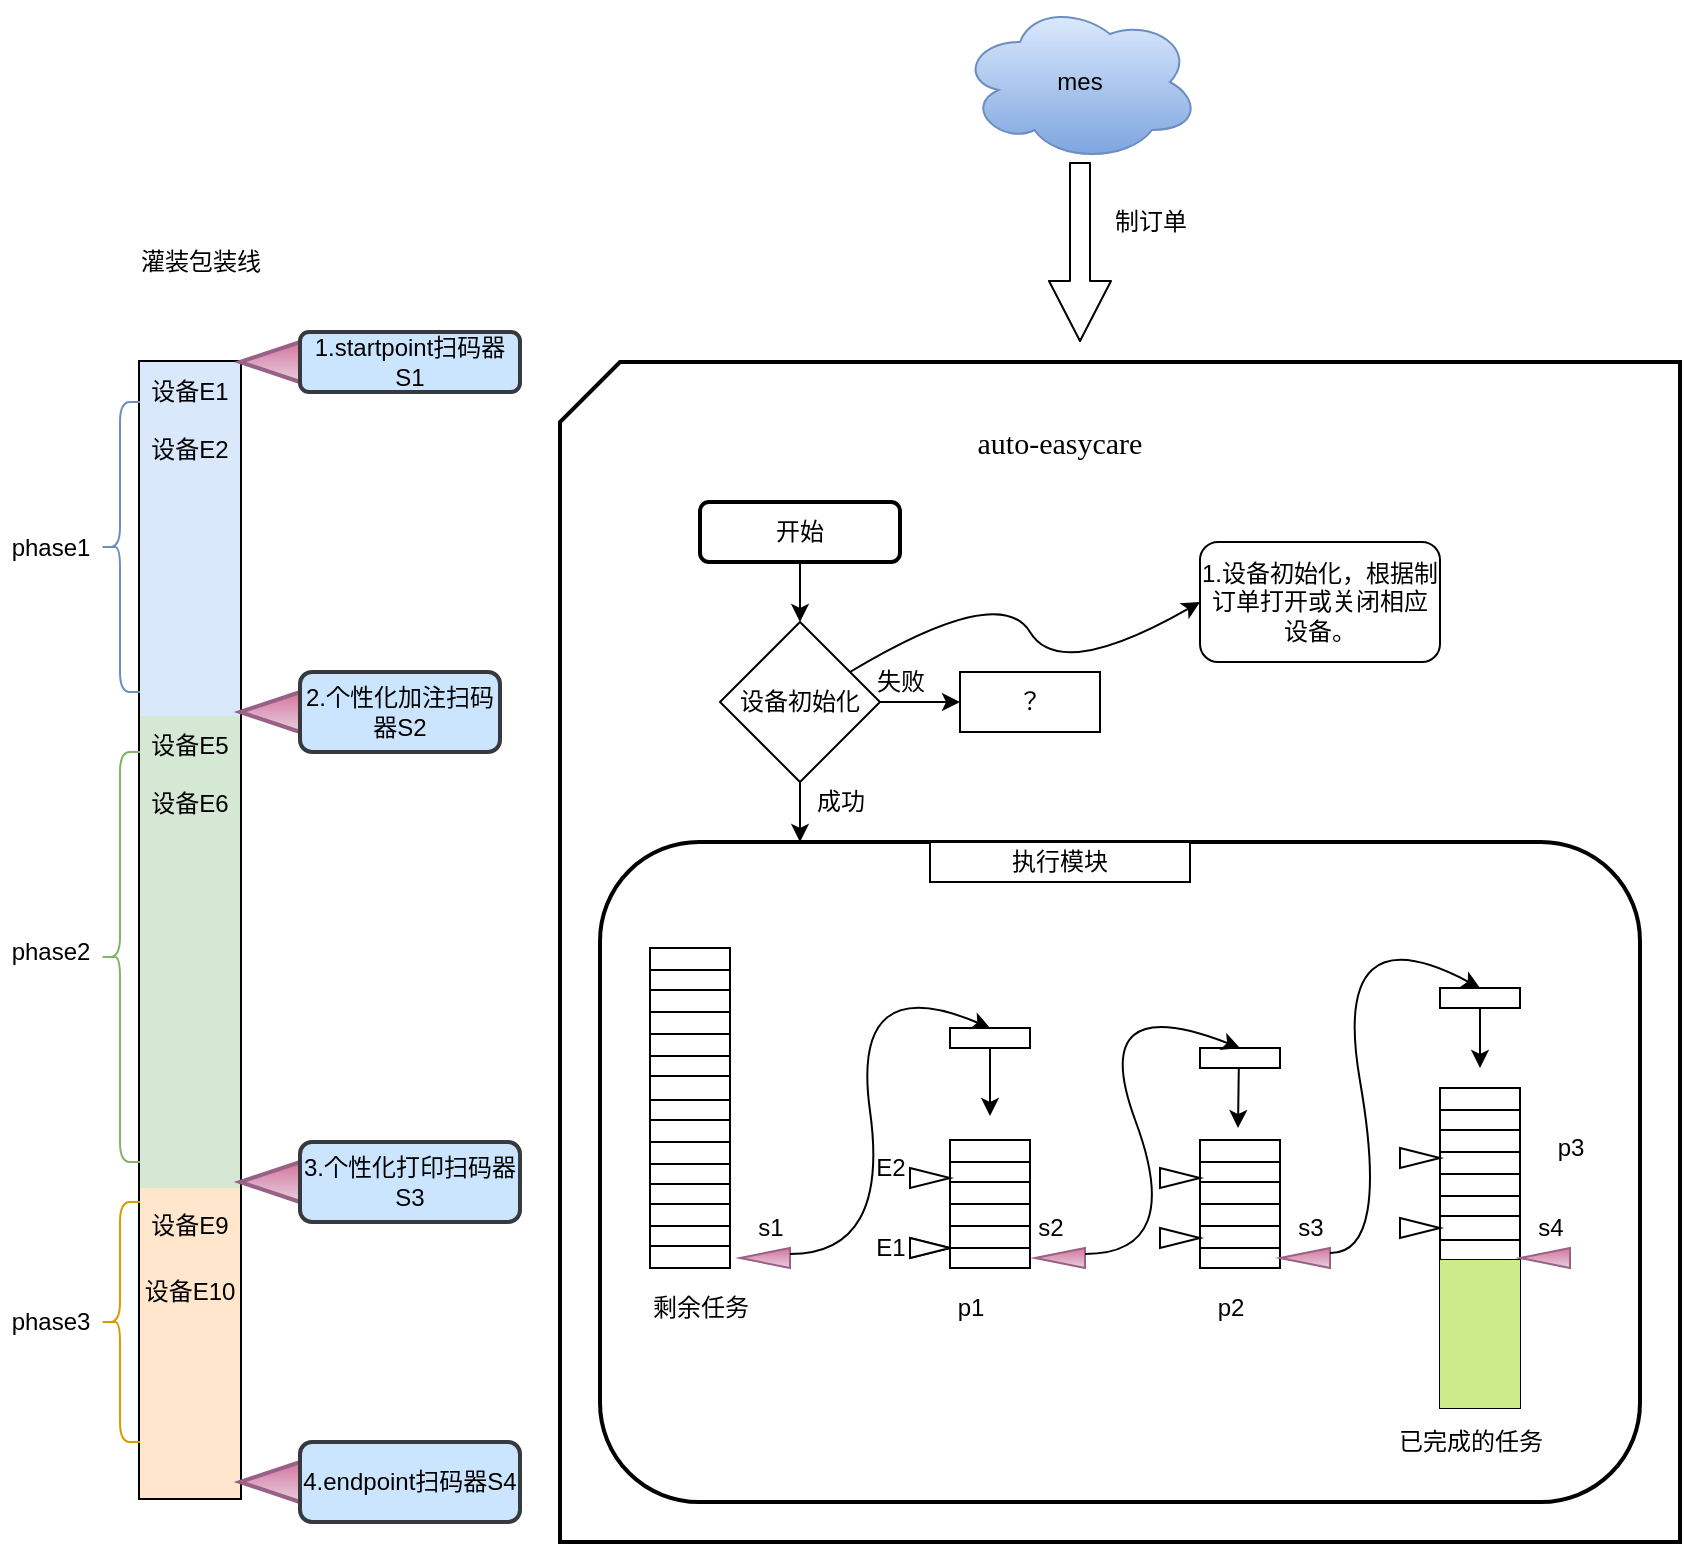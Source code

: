 <mxfile version="13.8.3" type="github">
  <diagram id="-HzxoXXX6ZfSWINrwd7V" name="Page-1">
    <mxGraphModel dx="1673" dy="896" grid="1" gridSize="10" guides="1" tooltips="1" connect="1" arrows="1" fold="1" page="1" pageScale="1" pageWidth="850" pageHeight="1100" math="0" shadow="0">
      <root>
        <mxCell id="0" />
        <mxCell id="1" parent="0" />
        <mxCell id="_l6eRDVre9Wd-PLUxZ_N-18" value="" style="shape=card;whiteSpace=wrap;html=1;strokeWidth=2;" vertex="1" parent="1">
          <mxGeometry x="280" y="210" width="560" height="590" as="geometry" />
        </mxCell>
        <mxCell id="_l6eRDVre9Wd-PLUxZ_N-1" value="mes" style="ellipse;shape=cloud;whiteSpace=wrap;html=1;gradientColor=#7ea6e0;fillColor=#dae8fc;strokeColor=#6c8ebf;" vertex="1" parent="1">
          <mxGeometry x="480" y="30" width="120" height="80" as="geometry" />
        </mxCell>
        <mxCell id="_l6eRDVre9Wd-PLUxZ_N-2" value="" style="shape=flexArrow;endArrow=classic;html=1;width=10;endSize=9.67;exitX=0.5;exitY=1;exitDx=0;exitDy=0;exitPerimeter=0;" edge="1" parent="1" source="_l6eRDVre9Wd-PLUxZ_N-1">
          <mxGeometry width="50" height="50" relative="1" as="geometry">
            <mxPoint x="490" y="150" as="sourcePoint" />
            <mxPoint x="540" y="200" as="targetPoint" />
          </mxGeometry>
        </mxCell>
        <mxCell id="_l6eRDVre9Wd-PLUxZ_N-3" value="制订单" style="text;html=1;align=center;verticalAlign=middle;resizable=0;points=[];autosize=1;" vertex="1" parent="1">
          <mxGeometry x="550" y="130" width="50" height="20" as="geometry" />
        </mxCell>
        <mxCell id="_l6eRDVre9Wd-PLUxZ_N-6" value="设备初始化" style="rhombus;whiteSpace=wrap;html=1;" vertex="1" parent="1">
          <mxGeometry x="360" y="340" width="80" height="80" as="geometry" />
        </mxCell>
        <mxCell id="_l6eRDVre9Wd-PLUxZ_N-9" value="1.设备初始化，根据制订单打开或关闭相应设备。" style="rounded=1;whiteSpace=wrap;html=1;" vertex="1" parent="1">
          <mxGeometry x="600" y="300" width="120" height="60" as="geometry" />
        </mxCell>
        <mxCell id="_l6eRDVre9Wd-PLUxZ_N-11" value="" style="endArrow=classic;html=1;exitX=0.5;exitY=1;exitDx=0;exitDy=0;" edge="1" parent="1" source="_l6eRDVre9Wd-PLUxZ_N-6">
          <mxGeometry width="50" height="50" relative="1" as="geometry">
            <mxPoint x="400" y="570" as="sourcePoint" />
            <mxPoint x="400" y="450" as="targetPoint" />
          </mxGeometry>
        </mxCell>
        <mxCell id="_l6eRDVre9Wd-PLUxZ_N-12" value="" style="endArrow=classic;html=1;exitX=1;exitY=0.5;exitDx=0;exitDy=0;" edge="1" parent="1" source="_l6eRDVre9Wd-PLUxZ_N-6">
          <mxGeometry width="50" height="50" relative="1" as="geometry">
            <mxPoint x="400" y="570" as="sourcePoint" />
            <mxPoint x="480" y="380" as="targetPoint" />
          </mxGeometry>
        </mxCell>
        <mxCell id="_l6eRDVre9Wd-PLUxZ_N-13" value="成功" style="text;html=1;align=center;verticalAlign=middle;resizable=0;points=[];autosize=1;" vertex="1" parent="1">
          <mxGeometry x="400" y="420" width="40" height="20" as="geometry" />
        </mxCell>
        <mxCell id="_l6eRDVre9Wd-PLUxZ_N-14" value="失败" style="text;html=1;align=center;verticalAlign=middle;resizable=0;points=[];autosize=1;" vertex="1" parent="1">
          <mxGeometry x="430" y="360" width="40" height="20" as="geometry" />
        </mxCell>
        <mxCell id="_l6eRDVre9Wd-PLUxZ_N-15" value="" style="curved=1;endArrow=classic;html=1;entryX=0;entryY=0.5;entryDx=0;entryDy=0;" edge="1" parent="1" source="_l6eRDVre9Wd-PLUxZ_N-6" target="_l6eRDVre9Wd-PLUxZ_N-9">
          <mxGeometry width="50" height="50" relative="1" as="geometry">
            <mxPoint x="470" y="330" as="sourcePoint" />
            <mxPoint x="520" y="280" as="targetPoint" />
            <Array as="points">
              <mxPoint x="500" y="320" />
              <mxPoint x="530" y="370" />
            </Array>
          </mxGeometry>
        </mxCell>
        <mxCell id="_l6eRDVre9Wd-PLUxZ_N-17" value="？" style="rounded=0;whiteSpace=wrap;html=1;" vertex="1" parent="1">
          <mxGeometry x="480" y="365" width="70" height="30" as="geometry" />
        </mxCell>
        <mxCell id="_l6eRDVre9Wd-PLUxZ_N-19" value="&lt;font style=&quot;font-size: 15px&quot; face=&quot;Lucida Console&quot;&gt;auto-easycare&lt;/font&gt;" style="rounded=0;whiteSpace=wrap;html=1;strokeColor=none;" vertex="1" parent="1">
          <mxGeometry x="440" y="220" width="180" height="60" as="geometry" />
        </mxCell>
        <mxCell id="_l6eRDVre9Wd-PLUxZ_N-20" value="开始" style="rounded=1;whiteSpace=wrap;html=1;strokeColor=#000000;strokeWidth=2;" vertex="1" parent="1">
          <mxGeometry x="350" y="280" width="100" height="30" as="geometry" />
        </mxCell>
        <mxCell id="_l6eRDVre9Wd-PLUxZ_N-21" value="" style="endArrow=classic;html=1;exitX=0.5;exitY=1;exitDx=0;exitDy=0;entryX=0.5;entryY=0;entryDx=0;entryDy=0;" edge="1" parent="1" source="_l6eRDVre9Wd-PLUxZ_N-20" target="_l6eRDVre9Wd-PLUxZ_N-6">
          <mxGeometry width="50" height="50" relative="1" as="geometry">
            <mxPoint x="400" y="570" as="sourcePoint" />
            <mxPoint x="450" y="520" as="targetPoint" />
          </mxGeometry>
        </mxCell>
        <mxCell id="_l6eRDVre9Wd-PLUxZ_N-23" value="" style="shape=table;html=1;whiteSpace=wrap;startSize=0;container=1;collapsible=0;childLayout=tableLayout;strokeColor=#000000;strokeWidth=2;" vertex="1" parent="1">
          <mxGeometry x="70" y="210" width="50" height="568.0" as="geometry" />
        </mxCell>
        <mxCell id="_l6eRDVre9Wd-PLUxZ_N-79" style="shape=partialRectangle;html=1;whiteSpace=wrap;collapsible=0;dropTarget=0;pointerEvents=0;fillColor=#dae8fc;top=0;left=0;bottom=0;right=0;points=[[0,0.5],[1,0.5]];portConstraint=eastwest;strokeColor=#6c8ebf;" vertex="1" parent="_l6eRDVre9Wd-PLUxZ_N-23">
          <mxGeometry width="50" height="29" as="geometry" />
        </mxCell>
        <mxCell id="_l6eRDVre9Wd-PLUxZ_N-80" value="设备E1" style="shape=partialRectangle;html=1;whiteSpace=wrap;connectable=0;fillColor=#dae8fc;top=0;left=0;bottom=0;right=0;overflow=hidden;strokeColor=#6c8ebf;" vertex="1" parent="_l6eRDVre9Wd-PLUxZ_N-79">
          <mxGeometry width="50" height="29" as="geometry" />
        </mxCell>
        <mxCell id="_l6eRDVre9Wd-PLUxZ_N-77" style="shape=partialRectangle;html=1;whiteSpace=wrap;collapsible=0;dropTarget=0;pointerEvents=0;fillColor=#dae8fc;top=0;left=0;bottom=0;right=0;points=[[0,0.5],[1,0.5]];portConstraint=eastwest;strokeColor=#6c8ebf;" vertex="1" parent="_l6eRDVre9Wd-PLUxZ_N-23">
          <mxGeometry y="29" width="50" height="30" as="geometry" />
        </mxCell>
        <mxCell id="_l6eRDVre9Wd-PLUxZ_N-78" value="设备E2" style="shape=partialRectangle;html=1;whiteSpace=wrap;connectable=0;fillColor=#dae8fc;top=0;left=0;bottom=0;right=0;overflow=hidden;strokeColor=#6c8ebf;" vertex="1" parent="_l6eRDVre9Wd-PLUxZ_N-77">
          <mxGeometry width="50" height="30" as="geometry" />
        </mxCell>
        <mxCell id="_l6eRDVre9Wd-PLUxZ_N-63" style="shape=partialRectangle;html=1;whiteSpace=wrap;collapsible=0;dropTarget=0;pointerEvents=0;fillColor=#dae8fc;top=0;left=0;bottom=0;right=0;points=[[0,0.5],[1,0.5]];portConstraint=eastwest;strokeColor=#6c8ebf;" vertex="1" parent="_l6eRDVre9Wd-PLUxZ_N-23">
          <mxGeometry y="59" width="50" height="29" as="geometry" />
        </mxCell>
        <mxCell id="_l6eRDVre9Wd-PLUxZ_N-64" style="shape=partialRectangle;html=1;whiteSpace=wrap;connectable=0;fillColor=#dae8fc;top=0;left=0;bottom=0;right=0;overflow=hidden;strokeColor=#6c8ebf;" vertex="1" parent="_l6eRDVre9Wd-PLUxZ_N-63">
          <mxGeometry width="50" height="29" as="geometry" />
        </mxCell>
        <mxCell id="_l6eRDVre9Wd-PLUxZ_N-61" style="shape=partialRectangle;html=1;whiteSpace=wrap;collapsible=0;dropTarget=0;pointerEvents=0;fillColor=#dae8fc;top=0;left=0;bottom=0;right=0;points=[[0,0.5],[1,0.5]];portConstraint=eastwest;strokeColor=#6c8ebf;" vertex="1" parent="_l6eRDVre9Wd-PLUxZ_N-23">
          <mxGeometry y="88" width="50" height="30" as="geometry" />
        </mxCell>
        <mxCell id="_l6eRDVre9Wd-PLUxZ_N-62" style="shape=partialRectangle;html=1;whiteSpace=wrap;connectable=0;fillColor=#dae8fc;top=0;left=0;bottom=0;right=0;overflow=hidden;strokeColor=#6c8ebf;" vertex="1" parent="_l6eRDVre9Wd-PLUxZ_N-61">
          <mxGeometry width="50" height="30" as="geometry" />
        </mxCell>
        <mxCell id="_l6eRDVre9Wd-PLUxZ_N-59" style="shape=partialRectangle;html=1;whiteSpace=wrap;collapsible=0;dropTarget=0;pointerEvents=0;fillColor=#dae8fc;top=0;left=0;bottom=0;right=0;points=[[0,0.5],[1,0.5]];portConstraint=eastwest;strokeColor=#6c8ebf;" vertex="1" parent="_l6eRDVre9Wd-PLUxZ_N-23">
          <mxGeometry y="118" width="50" height="29" as="geometry" />
        </mxCell>
        <mxCell id="_l6eRDVre9Wd-PLUxZ_N-60" style="shape=partialRectangle;html=1;whiteSpace=wrap;connectable=0;fillColor=#dae8fc;top=0;left=0;bottom=0;right=0;overflow=hidden;strokeColor=#6c8ebf;" vertex="1" parent="_l6eRDVre9Wd-PLUxZ_N-59">
          <mxGeometry width="50" height="29" as="geometry" />
        </mxCell>
        <mxCell id="_l6eRDVre9Wd-PLUxZ_N-57" style="shape=partialRectangle;html=1;whiteSpace=wrap;collapsible=0;dropTarget=0;pointerEvents=0;fillColor=#dae8fc;top=0;left=0;bottom=0;right=0;points=[[0,0.5],[1,0.5]];portConstraint=eastwest;strokeColor=#6c8ebf;" vertex="1" parent="_l6eRDVre9Wd-PLUxZ_N-23">
          <mxGeometry y="147" width="50" height="30" as="geometry" />
        </mxCell>
        <mxCell id="_l6eRDVre9Wd-PLUxZ_N-58" style="shape=partialRectangle;html=1;whiteSpace=wrap;connectable=0;fillColor=#dae8fc;top=0;left=0;bottom=0;right=0;overflow=hidden;strokeColor=#6c8ebf;" vertex="1" parent="_l6eRDVre9Wd-PLUxZ_N-57">
          <mxGeometry width="50" height="30" as="geometry" />
        </mxCell>
        <mxCell id="_l6eRDVre9Wd-PLUxZ_N-55" style="shape=partialRectangle;html=1;whiteSpace=wrap;collapsible=0;dropTarget=0;pointerEvents=0;fillColor=#d5e8d4;top=0;left=0;bottom=0;right=0;points=[[0,0.5],[1,0.5]];portConstraint=eastwest;strokeColor=#82b366;" vertex="1" parent="_l6eRDVre9Wd-PLUxZ_N-23">
          <mxGeometry y="177" width="50" height="29" as="geometry" />
        </mxCell>
        <mxCell id="_l6eRDVre9Wd-PLUxZ_N-56" value="设备E5" style="shape=partialRectangle;html=1;whiteSpace=wrap;connectable=0;fillColor=#d5e8d4;top=0;left=0;bottom=0;right=0;overflow=hidden;strokeColor=#82b366;" vertex="1" parent="_l6eRDVre9Wd-PLUxZ_N-55">
          <mxGeometry width="50" height="29" as="geometry" />
        </mxCell>
        <mxCell id="_l6eRDVre9Wd-PLUxZ_N-53" style="shape=partialRectangle;html=1;whiteSpace=wrap;collapsible=0;dropTarget=0;pointerEvents=0;fillColor=#d5e8d4;top=0;left=0;bottom=0;right=0;points=[[0,0.5],[1,0.5]];portConstraint=eastwest;strokeColor=#82b366;" vertex="1" parent="_l6eRDVre9Wd-PLUxZ_N-23">
          <mxGeometry y="206" width="50" height="30" as="geometry" />
        </mxCell>
        <mxCell id="_l6eRDVre9Wd-PLUxZ_N-54" value="设备E6" style="shape=partialRectangle;html=1;whiteSpace=wrap;connectable=0;fillColor=#d5e8d4;top=0;left=0;bottom=0;right=0;overflow=hidden;strokeColor=#82b366;" vertex="1" parent="_l6eRDVre9Wd-PLUxZ_N-53">
          <mxGeometry width="50" height="30" as="geometry" />
        </mxCell>
        <mxCell id="_l6eRDVre9Wd-PLUxZ_N-51" style="shape=partialRectangle;html=1;whiteSpace=wrap;collapsible=0;dropTarget=0;pointerEvents=0;fillColor=#d5e8d4;top=0;left=0;bottom=0;right=0;points=[[0,0.5],[1,0.5]];portConstraint=eastwest;strokeColor=#82b366;" vertex="1" parent="_l6eRDVre9Wd-PLUxZ_N-23">
          <mxGeometry y="236" width="50" height="29" as="geometry" />
        </mxCell>
        <mxCell id="_l6eRDVre9Wd-PLUxZ_N-52" style="shape=partialRectangle;html=1;whiteSpace=wrap;connectable=0;fillColor=#d5e8d4;top=0;left=0;bottom=0;right=0;overflow=hidden;strokeColor=#82b366;" vertex="1" parent="_l6eRDVre9Wd-PLUxZ_N-51">
          <mxGeometry width="50" height="29" as="geometry" />
        </mxCell>
        <mxCell id="_l6eRDVre9Wd-PLUxZ_N-65" style="shape=partialRectangle;html=1;whiteSpace=wrap;collapsible=0;dropTarget=0;pointerEvents=0;fillColor=#d5e8d4;top=0;left=0;bottom=0;right=0;points=[[0,0.5],[1,0.5]];portConstraint=eastwest;strokeColor=#82b366;" vertex="1" parent="_l6eRDVre9Wd-PLUxZ_N-23">
          <mxGeometry y="265" width="50" height="30" as="geometry" />
        </mxCell>
        <mxCell id="_l6eRDVre9Wd-PLUxZ_N-66" style="shape=partialRectangle;html=1;whiteSpace=wrap;connectable=0;fillColor=#d5e8d4;top=0;left=0;bottom=0;right=0;overflow=hidden;strokeColor=#82b366;" vertex="1" parent="_l6eRDVre9Wd-PLUxZ_N-65">
          <mxGeometry width="50" height="30" as="geometry" />
        </mxCell>
        <mxCell id="_l6eRDVre9Wd-PLUxZ_N-67" style="shape=partialRectangle;html=1;whiteSpace=wrap;collapsible=0;dropTarget=0;pointerEvents=0;fillColor=#d5e8d4;top=0;left=0;bottom=0;right=0;points=[[0,0.5],[1,0.5]];portConstraint=eastwest;strokeColor=#82b366;" vertex="1" parent="_l6eRDVre9Wd-PLUxZ_N-23">
          <mxGeometry y="295" width="50" height="29" as="geometry" />
        </mxCell>
        <mxCell id="_l6eRDVre9Wd-PLUxZ_N-68" style="shape=partialRectangle;html=1;whiteSpace=wrap;connectable=0;fillColor=#d5e8d4;top=0;left=0;bottom=0;right=0;overflow=hidden;strokeColor=#82b366;" vertex="1" parent="_l6eRDVre9Wd-PLUxZ_N-67">
          <mxGeometry width="50" height="29" as="geometry" />
        </mxCell>
        <mxCell id="_l6eRDVre9Wd-PLUxZ_N-69" style="shape=partialRectangle;html=1;whiteSpace=wrap;collapsible=0;dropTarget=0;pointerEvents=0;fillColor=#d5e8d4;top=0;left=0;bottom=0;right=0;points=[[0,0.5],[1,0.5]];portConstraint=eastwest;strokeColor=#82b366;" vertex="1" parent="_l6eRDVre9Wd-PLUxZ_N-23">
          <mxGeometry y="324" width="50" height="30" as="geometry" />
        </mxCell>
        <mxCell id="_l6eRDVre9Wd-PLUxZ_N-70" style="shape=partialRectangle;html=1;whiteSpace=wrap;connectable=0;fillColor=#d5e8d4;top=0;left=0;bottom=0;right=0;overflow=hidden;strokeColor=#82b366;" vertex="1" parent="_l6eRDVre9Wd-PLUxZ_N-69">
          <mxGeometry width="50" height="30" as="geometry" />
        </mxCell>
        <mxCell id="_l6eRDVre9Wd-PLUxZ_N-71" style="shape=partialRectangle;html=1;whiteSpace=wrap;collapsible=0;dropTarget=0;pointerEvents=0;fillColor=#d5e8d4;top=0;left=0;bottom=0;right=0;points=[[0,0.5],[1,0.5]];portConstraint=eastwest;strokeColor=#82b366;" vertex="1" parent="_l6eRDVre9Wd-PLUxZ_N-23">
          <mxGeometry y="354" width="50" height="29" as="geometry" />
        </mxCell>
        <mxCell id="_l6eRDVre9Wd-PLUxZ_N-72" style="shape=partialRectangle;html=1;whiteSpace=wrap;connectable=0;fillColor=#d5e8d4;top=0;left=0;bottom=0;right=0;overflow=hidden;strokeColor=#82b366;" vertex="1" parent="_l6eRDVre9Wd-PLUxZ_N-71">
          <mxGeometry width="50" height="29" as="geometry" />
        </mxCell>
        <mxCell id="_l6eRDVre9Wd-PLUxZ_N-73" style="shape=partialRectangle;html=1;whiteSpace=wrap;collapsible=0;dropTarget=0;pointerEvents=0;fillColor=#d5e8d4;top=0;left=0;bottom=0;right=0;points=[[0,0.5],[1,0.5]];portConstraint=eastwest;strokeColor=#82b366;" vertex="1" parent="_l6eRDVre9Wd-PLUxZ_N-23">
          <mxGeometry y="383" width="50" height="30" as="geometry" />
        </mxCell>
        <mxCell id="_l6eRDVre9Wd-PLUxZ_N-74" style="shape=partialRectangle;html=1;whiteSpace=wrap;connectable=0;fillColor=#d5e8d4;top=0;left=0;bottom=0;right=0;overflow=hidden;strokeColor=#82b366;" vertex="1" parent="_l6eRDVre9Wd-PLUxZ_N-73">
          <mxGeometry width="50" height="30" as="geometry" />
        </mxCell>
        <mxCell id="_l6eRDVre9Wd-PLUxZ_N-75" style="shape=partialRectangle;html=1;whiteSpace=wrap;collapsible=0;dropTarget=0;pointerEvents=0;fillColor=#ffe6cc;top=0;left=0;bottom=0;right=0;points=[[0,0.5],[1,0.5]];portConstraint=eastwest;strokeColor=#d79b00;" vertex="1" parent="_l6eRDVre9Wd-PLUxZ_N-23">
          <mxGeometry y="413" width="50" height="37" as="geometry" />
        </mxCell>
        <mxCell id="_l6eRDVre9Wd-PLUxZ_N-76" value="设备E9" style="shape=partialRectangle;html=1;whiteSpace=wrap;connectable=0;fillColor=#ffe6cc;top=0;left=0;bottom=0;right=0;overflow=hidden;strokeColor=#d79b00;" vertex="1" parent="_l6eRDVre9Wd-PLUxZ_N-75">
          <mxGeometry width="50" height="37" as="geometry" />
        </mxCell>
        <mxCell id="_l6eRDVre9Wd-PLUxZ_N-49" style="shape=partialRectangle;html=1;whiteSpace=wrap;collapsible=0;dropTarget=0;pointerEvents=0;fillColor=#ffe6cc;top=0;left=0;bottom=0;right=0;points=[[0,0.5],[1,0.5]];portConstraint=eastwest;strokeColor=#d79b00;" vertex="1" parent="_l6eRDVre9Wd-PLUxZ_N-23">
          <mxGeometry y="450" width="50" height="30" as="geometry" />
        </mxCell>
        <mxCell id="_l6eRDVre9Wd-PLUxZ_N-50" value="设备E10" style="shape=partialRectangle;html=1;whiteSpace=wrap;connectable=0;fillColor=#ffe6cc;top=0;left=0;bottom=0;right=0;overflow=hidden;strokeColor=#d79b00;" vertex="1" parent="_l6eRDVre9Wd-PLUxZ_N-49">
          <mxGeometry width="50" height="30" as="geometry" />
        </mxCell>
        <mxCell id="_l6eRDVre9Wd-PLUxZ_N-24" value="" style="shape=partialRectangle;html=1;whiteSpace=wrap;collapsible=0;dropTarget=0;pointerEvents=0;fillColor=#ffe6cc;top=0;left=0;bottom=0;right=0;points=[[0,0.5],[1,0.5]];portConstraint=eastwest;strokeColor=#d79b00;" vertex="1" parent="_l6eRDVre9Wd-PLUxZ_N-23">
          <mxGeometry y="480" width="50" height="29" as="geometry" />
        </mxCell>
        <mxCell id="_l6eRDVre9Wd-PLUxZ_N-25" value="" style="shape=partialRectangle;html=1;whiteSpace=wrap;connectable=0;fillColor=#ffe6cc;top=0;left=0;bottom=0;right=0;overflow=hidden;strokeColor=#d79b00;" vertex="1" parent="_l6eRDVre9Wd-PLUxZ_N-24">
          <mxGeometry width="50" height="29" as="geometry" />
        </mxCell>
        <mxCell id="_l6eRDVre9Wd-PLUxZ_N-28" value="" style="shape=partialRectangle;html=1;whiteSpace=wrap;collapsible=0;dropTarget=0;pointerEvents=0;fillColor=#ffe6cc;top=0;left=0;bottom=0;right=0;points=[[0,0.5],[1,0.5]];portConstraint=eastwest;strokeColor=#d79b00;" vertex="1" parent="_l6eRDVre9Wd-PLUxZ_N-23">
          <mxGeometry y="509" width="50" height="30" as="geometry" />
        </mxCell>
        <mxCell id="_l6eRDVre9Wd-PLUxZ_N-29" value="" style="shape=partialRectangle;html=1;whiteSpace=wrap;connectable=0;fillColor=#ffe6cc;top=0;left=0;bottom=0;right=0;overflow=hidden;strokeColor=#d79b00;" vertex="1" parent="_l6eRDVre9Wd-PLUxZ_N-28">
          <mxGeometry width="50" height="30" as="geometry" />
        </mxCell>
        <mxCell id="_l6eRDVre9Wd-PLUxZ_N-32" value="" style="shape=partialRectangle;html=1;whiteSpace=wrap;collapsible=0;dropTarget=0;pointerEvents=0;fillColor=#ffe6cc;top=0;left=0;bottom=0;right=0;points=[[0,0.5],[1,0.5]];portConstraint=eastwest;strokeColor=#d79b00;" vertex="1" parent="_l6eRDVre9Wd-PLUxZ_N-23">
          <mxGeometry y="539" width="50" height="29" as="geometry" />
        </mxCell>
        <mxCell id="_l6eRDVre9Wd-PLUxZ_N-33" value="" style="shape=partialRectangle;html=1;whiteSpace=wrap;connectable=0;fillColor=#ffe6cc;top=0;left=0;bottom=0;right=0;overflow=hidden;strokeColor=#d79b00;" vertex="1" parent="_l6eRDVre9Wd-PLUxZ_N-32">
          <mxGeometry width="50" height="29" as="geometry" />
        </mxCell>
        <mxCell id="_l6eRDVre9Wd-PLUxZ_N-81" value="灌装包装线" style="text;html=1;align=center;verticalAlign=middle;resizable=0;points=[];autosize=1;" vertex="1" parent="1">
          <mxGeometry x="60" y="150" width="80" height="20" as="geometry" />
        </mxCell>
        <mxCell id="_l6eRDVre9Wd-PLUxZ_N-82" value="" style="triangle;whiteSpace=wrap;html=1;strokeColor=#996185;strokeWidth=2;direction=west;gradientColor=#d5739d;fillColor=#e6d0de;" vertex="1" parent="1">
          <mxGeometry x="120" y="200" width="30" height="20" as="geometry" />
        </mxCell>
        <mxCell id="_l6eRDVre9Wd-PLUxZ_N-84" value="" style="triangle;whiteSpace=wrap;html=1;strokeColor=#996185;strokeWidth=2;direction=west;gradientColor=#d5739d;fillColor=#e6d0de;" vertex="1" parent="1">
          <mxGeometry x="120" y="375" width="30" height="20" as="geometry" />
        </mxCell>
        <mxCell id="_l6eRDVre9Wd-PLUxZ_N-92" value="" style="triangle;whiteSpace=wrap;html=1;strokeColor=#996185;strokeWidth=2;direction=west;gradientColor=#d5739d;fillColor=#e6d0de;" vertex="1" parent="1">
          <mxGeometry x="120" y="610" width="30" height="20" as="geometry" />
        </mxCell>
        <mxCell id="_l6eRDVre9Wd-PLUxZ_N-94" value="1.startpoint扫码器S1" style="rounded=1;whiteSpace=wrap;html=1;strokeColor=#36393d;strokeWidth=2;fillColor=#cce5ff;" vertex="1" parent="1">
          <mxGeometry x="150" y="195" width="110" height="30" as="geometry" />
        </mxCell>
        <mxCell id="_l6eRDVre9Wd-PLUxZ_N-95" value="2.个性化加注扫码器S2" style="rounded=1;whiteSpace=wrap;html=1;strokeColor=#36393d;strokeWidth=2;fillColor=#cce5ff;" vertex="1" parent="1">
          <mxGeometry x="150" y="365" width="100" height="40" as="geometry" />
        </mxCell>
        <mxCell id="_l6eRDVre9Wd-PLUxZ_N-96" value="3.个性化打印扫码器S3" style="rounded=1;whiteSpace=wrap;html=1;strokeColor=#36393d;strokeWidth=2;fillColor=#cce5ff;" vertex="1" parent="1">
          <mxGeometry x="150" y="600" width="110" height="40" as="geometry" />
        </mxCell>
        <mxCell id="_l6eRDVre9Wd-PLUxZ_N-100" value="" style="rounded=1;whiteSpace=wrap;html=1;strokeColor=#000000;strokeWidth=2;" vertex="1" parent="1">
          <mxGeometry x="300" y="450" width="520" height="330" as="geometry" />
        </mxCell>
        <mxCell id="_l6eRDVre9Wd-PLUxZ_N-101" value="执行模块" style="rounded=0;whiteSpace=wrap;html=1;strokeColor=#000000;strokeWidth=1;" vertex="1" parent="1">
          <mxGeometry x="465" y="450" width="130" height="20" as="geometry" />
        </mxCell>
        <mxCell id="_l6eRDVre9Wd-PLUxZ_N-170" value="" style="shape=table;html=1;whiteSpace=wrap;startSize=0;container=1;collapsible=0;childLayout=tableLayout;strokeColor=#000000;strokeWidth=1;" vertex="1" parent="1">
          <mxGeometry x="600" y="599" width="40" height="64" as="geometry" />
        </mxCell>
        <mxCell id="_l6eRDVre9Wd-PLUxZ_N-171" style="shape=partialRectangle;html=1;whiteSpace=wrap;collapsible=0;dropTarget=0;pointerEvents=0;fillColor=none;top=0;left=0;bottom=0;right=0;points=[[0,0.5],[1,0.5]];portConstraint=eastwest;" vertex="1" parent="_l6eRDVre9Wd-PLUxZ_N-170">
          <mxGeometry width="40" height="11" as="geometry" />
        </mxCell>
        <mxCell id="_l6eRDVre9Wd-PLUxZ_N-172" style="shape=partialRectangle;html=1;whiteSpace=wrap;connectable=0;fillColor=none;top=0;left=0;bottom=0;right=0;overflow=hidden;" vertex="1" parent="_l6eRDVre9Wd-PLUxZ_N-171">
          <mxGeometry width="40" height="11" as="geometry" />
        </mxCell>
        <mxCell id="_l6eRDVre9Wd-PLUxZ_N-173" style="shape=partialRectangle;html=1;whiteSpace=wrap;collapsible=0;dropTarget=0;pointerEvents=0;fillColor=none;top=0;left=0;bottom=0;right=0;points=[[0,0.5],[1,0.5]];portConstraint=eastwest;" vertex="1" parent="_l6eRDVre9Wd-PLUxZ_N-170">
          <mxGeometry y="11" width="40" height="10" as="geometry" />
        </mxCell>
        <mxCell id="_l6eRDVre9Wd-PLUxZ_N-174" style="shape=partialRectangle;html=1;whiteSpace=wrap;connectable=0;fillColor=none;top=0;left=0;bottom=0;right=0;overflow=hidden;" vertex="1" parent="_l6eRDVre9Wd-PLUxZ_N-173">
          <mxGeometry width="40" height="10" as="geometry" />
        </mxCell>
        <mxCell id="_l6eRDVre9Wd-PLUxZ_N-175" style="shape=partialRectangle;html=1;whiteSpace=wrap;collapsible=0;dropTarget=0;pointerEvents=0;fillColor=none;top=0;left=0;bottom=0;right=0;points=[[0,0.5],[1,0.5]];portConstraint=eastwest;" vertex="1" parent="_l6eRDVre9Wd-PLUxZ_N-170">
          <mxGeometry y="21" width="40" height="11" as="geometry" />
        </mxCell>
        <mxCell id="_l6eRDVre9Wd-PLUxZ_N-176" style="shape=partialRectangle;html=1;whiteSpace=wrap;connectable=0;fillColor=none;top=0;left=0;bottom=0;right=0;overflow=hidden;" vertex="1" parent="_l6eRDVre9Wd-PLUxZ_N-175">
          <mxGeometry width="40" height="11" as="geometry" />
        </mxCell>
        <mxCell id="_l6eRDVre9Wd-PLUxZ_N-177" style="shape=partialRectangle;html=1;whiteSpace=wrap;collapsible=0;dropTarget=0;pointerEvents=0;fillColor=none;top=0;left=0;bottom=0;right=0;points=[[0,0.5],[1,0.5]];portConstraint=eastwest;" vertex="1" parent="_l6eRDVre9Wd-PLUxZ_N-170">
          <mxGeometry y="32" width="40" height="11" as="geometry" />
        </mxCell>
        <mxCell id="_l6eRDVre9Wd-PLUxZ_N-178" style="shape=partialRectangle;html=1;whiteSpace=wrap;connectable=0;fillColor=none;top=0;left=0;bottom=0;right=0;overflow=hidden;" vertex="1" parent="_l6eRDVre9Wd-PLUxZ_N-177">
          <mxGeometry width="40" height="11" as="geometry" />
        </mxCell>
        <mxCell id="_l6eRDVre9Wd-PLUxZ_N-179" style="shape=partialRectangle;html=1;whiteSpace=wrap;collapsible=0;dropTarget=0;pointerEvents=0;fillColor=none;top=0;left=0;bottom=0;right=0;points=[[0,0.5],[1,0.5]];portConstraint=eastwest;" vertex="1" parent="_l6eRDVre9Wd-PLUxZ_N-170">
          <mxGeometry y="43" width="40" height="11" as="geometry" />
        </mxCell>
        <mxCell id="_l6eRDVre9Wd-PLUxZ_N-180" style="shape=partialRectangle;html=1;whiteSpace=wrap;connectable=0;fillColor=none;top=0;left=0;bottom=0;right=0;overflow=hidden;" vertex="1" parent="_l6eRDVre9Wd-PLUxZ_N-179">
          <mxGeometry width="40" height="11" as="geometry" />
        </mxCell>
        <mxCell id="_l6eRDVre9Wd-PLUxZ_N-181" style="shape=partialRectangle;html=1;whiteSpace=wrap;collapsible=0;dropTarget=0;pointerEvents=0;fillColor=none;top=0;left=0;bottom=0;right=0;points=[[0,0.5],[1,0.5]];portConstraint=eastwest;" vertex="1" parent="_l6eRDVre9Wd-PLUxZ_N-170">
          <mxGeometry y="54" width="40" height="10" as="geometry" />
        </mxCell>
        <mxCell id="_l6eRDVre9Wd-PLUxZ_N-182" style="shape=partialRectangle;html=1;whiteSpace=wrap;connectable=0;fillColor=none;top=0;left=0;bottom=0;right=0;overflow=hidden;" vertex="1" parent="_l6eRDVre9Wd-PLUxZ_N-181">
          <mxGeometry width="40" height="10" as="geometry" />
        </mxCell>
        <mxCell id="_l6eRDVre9Wd-PLUxZ_N-201" value="" style="shape=table;html=1;whiteSpace=wrap;startSize=0;container=1;collapsible=0;childLayout=tableLayout;strokeColor=#000000;strokeWidth=1;" vertex="1" parent="1">
          <mxGeometry x="720" y="573" width="40" height="160" as="geometry" />
        </mxCell>
        <mxCell id="_l6eRDVre9Wd-PLUxZ_N-202" style="shape=partialRectangle;html=1;whiteSpace=wrap;collapsible=0;dropTarget=0;pointerEvents=0;fillColor=none;top=0;left=0;bottom=0;right=0;points=[[0,0.5],[1,0.5]];portConstraint=eastwest;" vertex="1" parent="_l6eRDVre9Wd-PLUxZ_N-201">
          <mxGeometry width="40" height="11" as="geometry" />
        </mxCell>
        <mxCell id="_l6eRDVre9Wd-PLUxZ_N-203" style="shape=partialRectangle;html=1;whiteSpace=wrap;connectable=0;fillColor=none;top=0;left=0;bottom=0;right=0;overflow=hidden;" vertex="1" parent="_l6eRDVre9Wd-PLUxZ_N-202">
          <mxGeometry width="40" height="11" as="geometry" />
        </mxCell>
        <mxCell id="_l6eRDVre9Wd-PLUxZ_N-204" style="shape=partialRectangle;html=1;whiteSpace=wrap;collapsible=0;dropTarget=0;pointerEvents=0;fillColor=none;top=0;left=0;bottom=0;right=0;points=[[0,0.5],[1,0.5]];portConstraint=eastwest;" vertex="1" parent="_l6eRDVre9Wd-PLUxZ_N-201">
          <mxGeometry y="11" width="40" height="10" as="geometry" />
        </mxCell>
        <mxCell id="_l6eRDVre9Wd-PLUxZ_N-205" style="shape=partialRectangle;html=1;whiteSpace=wrap;connectable=0;fillColor=none;top=0;left=0;bottom=0;right=0;overflow=hidden;" vertex="1" parent="_l6eRDVre9Wd-PLUxZ_N-204">
          <mxGeometry width="40" height="10" as="geometry" />
        </mxCell>
        <mxCell id="_l6eRDVre9Wd-PLUxZ_N-206" style="shape=partialRectangle;html=1;whiteSpace=wrap;collapsible=0;dropTarget=0;pointerEvents=0;fillColor=none;top=0;left=0;bottom=0;right=0;points=[[0,0.5],[1,0.5]];portConstraint=eastwest;" vertex="1" parent="_l6eRDVre9Wd-PLUxZ_N-201">
          <mxGeometry y="21" width="40" height="11" as="geometry" />
        </mxCell>
        <mxCell id="_l6eRDVre9Wd-PLUxZ_N-207" style="shape=partialRectangle;html=1;whiteSpace=wrap;connectable=0;fillColor=none;top=0;left=0;bottom=0;right=0;overflow=hidden;" vertex="1" parent="_l6eRDVre9Wd-PLUxZ_N-206">
          <mxGeometry width="40" height="11" as="geometry" />
        </mxCell>
        <mxCell id="_l6eRDVre9Wd-PLUxZ_N-208" style="shape=partialRectangle;html=1;whiteSpace=wrap;collapsible=0;dropTarget=0;pointerEvents=0;fillColor=none;top=0;left=0;bottom=0;right=0;points=[[0,0.5],[1,0.5]];portConstraint=eastwest;" vertex="1" parent="_l6eRDVre9Wd-PLUxZ_N-201">
          <mxGeometry y="32" width="40" height="11" as="geometry" />
        </mxCell>
        <mxCell id="_l6eRDVre9Wd-PLUxZ_N-209" style="shape=partialRectangle;html=1;whiteSpace=wrap;connectable=0;fillColor=none;top=0;left=0;bottom=0;right=0;overflow=hidden;" vertex="1" parent="_l6eRDVre9Wd-PLUxZ_N-208">
          <mxGeometry width="40" height="11" as="geometry" />
        </mxCell>
        <mxCell id="_l6eRDVre9Wd-PLUxZ_N-210" style="shape=partialRectangle;html=1;whiteSpace=wrap;collapsible=0;dropTarget=0;pointerEvents=0;fillColor=none;top=0;left=0;bottom=0;right=0;points=[[0,0.5],[1,0.5]];portConstraint=eastwest;" vertex="1" parent="_l6eRDVre9Wd-PLUxZ_N-201">
          <mxGeometry y="43" width="40" height="11" as="geometry" />
        </mxCell>
        <mxCell id="_l6eRDVre9Wd-PLUxZ_N-211" style="shape=partialRectangle;html=1;whiteSpace=wrap;connectable=0;fillColor=none;top=0;left=0;bottom=0;right=0;overflow=hidden;" vertex="1" parent="_l6eRDVre9Wd-PLUxZ_N-210">
          <mxGeometry width="40" height="11" as="geometry" />
        </mxCell>
        <mxCell id="_l6eRDVre9Wd-PLUxZ_N-212" style="shape=partialRectangle;html=1;whiteSpace=wrap;collapsible=0;dropTarget=0;pointerEvents=0;fillColor=none;top=0;left=0;bottom=0;right=0;points=[[0,0.5],[1,0.5]];portConstraint=eastwest;" vertex="1" parent="_l6eRDVre9Wd-PLUxZ_N-201">
          <mxGeometry y="54" width="40" height="10" as="geometry" />
        </mxCell>
        <mxCell id="_l6eRDVre9Wd-PLUxZ_N-213" style="shape=partialRectangle;html=1;whiteSpace=wrap;connectable=0;fillColor=none;top=0;left=0;bottom=0;right=0;overflow=hidden;" vertex="1" parent="_l6eRDVre9Wd-PLUxZ_N-212">
          <mxGeometry width="40" height="10" as="geometry" />
        </mxCell>
        <mxCell id="_l6eRDVre9Wd-PLUxZ_N-214" style="shape=partialRectangle;html=1;whiteSpace=wrap;collapsible=0;dropTarget=0;pointerEvents=0;fillColor=none;top=0;left=0;bottom=0;right=0;points=[[0,0.5],[1,0.5]];portConstraint=eastwest;" vertex="1" parent="_l6eRDVre9Wd-PLUxZ_N-201">
          <mxGeometry y="64" width="40" height="12" as="geometry" />
        </mxCell>
        <mxCell id="_l6eRDVre9Wd-PLUxZ_N-215" style="shape=partialRectangle;html=1;whiteSpace=wrap;connectable=0;fillColor=none;top=0;left=0;bottom=0;right=0;overflow=hidden;" vertex="1" parent="_l6eRDVre9Wd-PLUxZ_N-214">
          <mxGeometry width="40" height="12" as="geometry" />
        </mxCell>
        <mxCell id="_l6eRDVre9Wd-PLUxZ_N-216" style="shape=partialRectangle;html=1;whiteSpace=wrap;collapsible=0;dropTarget=0;pointerEvents=0;fillColor=none;top=0;left=0;bottom=0;right=0;points=[[0,0.5],[1,0.5]];portConstraint=eastwest;" vertex="1" parent="_l6eRDVre9Wd-PLUxZ_N-201">
          <mxGeometry y="76" width="40" height="10" as="geometry" />
        </mxCell>
        <mxCell id="_l6eRDVre9Wd-PLUxZ_N-217" style="shape=partialRectangle;html=1;whiteSpace=wrap;connectable=0;fillColor=none;top=0;left=0;bottom=0;right=0;overflow=hidden;" vertex="1" parent="_l6eRDVre9Wd-PLUxZ_N-216">
          <mxGeometry width="40" height="10" as="geometry" />
        </mxCell>
        <mxCell id="_l6eRDVre9Wd-PLUxZ_N-218" style="shape=partialRectangle;html=1;whiteSpace=wrap;collapsible=0;dropTarget=0;pointerEvents=0;fillColor=#cdeb8b;top=0;left=0;bottom=0;right=0;points=[[0,0.5],[1,0.5]];portConstraint=eastwest;strokeColor=#36393d;" vertex="1" parent="_l6eRDVre9Wd-PLUxZ_N-201">
          <mxGeometry y="86" width="40" height="11" as="geometry" />
        </mxCell>
        <mxCell id="_l6eRDVre9Wd-PLUxZ_N-219" style="shape=partialRectangle;html=1;whiteSpace=wrap;connectable=0;fillColor=#cdeb8b;top=0;left=0;bottom=0;right=0;overflow=hidden;strokeColor=#36393d;" vertex="1" parent="_l6eRDVre9Wd-PLUxZ_N-218">
          <mxGeometry width="40" height="11" as="geometry" />
        </mxCell>
        <mxCell id="_l6eRDVre9Wd-PLUxZ_N-220" style="shape=partialRectangle;html=1;whiteSpace=wrap;collapsible=0;dropTarget=0;pointerEvents=0;fillColor=#cdeb8b;top=0;left=0;bottom=0;right=0;points=[[0,0.5],[1,0.5]];portConstraint=eastwest;strokeColor=#36393d;" vertex="1" parent="_l6eRDVre9Wd-PLUxZ_N-201">
          <mxGeometry y="97" width="40" height="11" as="geometry" />
        </mxCell>
        <mxCell id="_l6eRDVre9Wd-PLUxZ_N-221" style="shape=partialRectangle;html=1;whiteSpace=wrap;connectable=0;fillColor=#cdeb8b;top=0;left=0;bottom=0;right=0;overflow=hidden;strokeColor=#36393d;" vertex="1" parent="_l6eRDVre9Wd-PLUxZ_N-220">
          <mxGeometry width="40" height="11" as="geometry" />
        </mxCell>
        <mxCell id="_l6eRDVre9Wd-PLUxZ_N-222" style="shape=partialRectangle;html=1;whiteSpace=wrap;collapsible=0;dropTarget=0;pointerEvents=0;fillColor=#cdeb8b;top=0;left=0;bottom=0;right=0;points=[[0,0.5],[1,0.5]];portConstraint=eastwest;strokeColor=#36393d;" vertex="1" parent="_l6eRDVre9Wd-PLUxZ_N-201">
          <mxGeometry y="108" width="40" height="10" as="geometry" />
        </mxCell>
        <mxCell id="_l6eRDVre9Wd-PLUxZ_N-223" style="shape=partialRectangle;html=1;whiteSpace=wrap;connectable=0;fillColor=#cdeb8b;top=0;left=0;bottom=0;right=0;overflow=hidden;strokeColor=#36393d;" vertex="1" parent="_l6eRDVre9Wd-PLUxZ_N-222">
          <mxGeometry width="40" height="10" as="geometry" />
        </mxCell>
        <mxCell id="_l6eRDVre9Wd-PLUxZ_N-224" style="shape=partialRectangle;html=1;whiteSpace=wrap;collapsible=0;dropTarget=0;pointerEvents=0;fillColor=#cdeb8b;top=0;left=0;bottom=0;right=0;points=[[0,0.5],[1,0.5]];portConstraint=eastwest;strokeColor=#36393d;" vertex="1" parent="_l6eRDVre9Wd-PLUxZ_N-201">
          <mxGeometry y="118" width="40" height="10" as="geometry" />
        </mxCell>
        <mxCell id="_l6eRDVre9Wd-PLUxZ_N-225" style="shape=partialRectangle;html=1;whiteSpace=wrap;connectable=0;fillColor=#cdeb8b;top=0;left=0;bottom=0;right=0;overflow=hidden;strokeColor=#36393d;" vertex="1" parent="_l6eRDVre9Wd-PLUxZ_N-224">
          <mxGeometry width="40" height="10" as="geometry" />
        </mxCell>
        <mxCell id="_l6eRDVre9Wd-PLUxZ_N-226" value="" style="shape=partialRectangle;html=1;whiteSpace=wrap;collapsible=0;dropTarget=0;pointerEvents=0;fillColor=#cdeb8b;top=0;left=0;bottom=0;right=0;points=[[0,0.5],[1,0.5]];portConstraint=eastwest;strokeColor=#36393d;" vertex="1" parent="_l6eRDVre9Wd-PLUxZ_N-201">
          <mxGeometry y="128" width="40" height="11" as="geometry" />
        </mxCell>
        <mxCell id="_l6eRDVre9Wd-PLUxZ_N-227" value="" style="shape=partialRectangle;html=1;whiteSpace=wrap;connectable=0;fillColor=#cdeb8b;top=0;left=0;bottom=0;right=0;overflow=hidden;strokeColor=#36393d;" vertex="1" parent="_l6eRDVre9Wd-PLUxZ_N-226">
          <mxGeometry width="40" height="11" as="geometry" />
        </mxCell>
        <mxCell id="_l6eRDVre9Wd-PLUxZ_N-228" value="" style="shape=partialRectangle;html=1;whiteSpace=wrap;collapsible=0;dropTarget=0;pointerEvents=0;fillColor=#cdeb8b;top=0;left=0;bottom=0;right=0;points=[[0,0.5],[1,0.5]];portConstraint=eastwest;strokeColor=#36393d;" vertex="1" parent="_l6eRDVre9Wd-PLUxZ_N-201">
          <mxGeometry y="139" width="40" height="10" as="geometry" />
        </mxCell>
        <mxCell id="_l6eRDVre9Wd-PLUxZ_N-229" value="" style="shape=partialRectangle;html=1;whiteSpace=wrap;connectable=0;fillColor=#cdeb8b;top=0;left=0;bottom=0;right=0;overflow=hidden;strokeColor=#36393d;" vertex="1" parent="_l6eRDVre9Wd-PLUxZ_N-228">
          <mxGeometry width="40" height="10" as="geometry" />
        </mxCell>
        <mxCell id="_l6eRDVre9Wd-PLUxZ_N-230" value="" style="shape=partialRectangle;html=1;whiteSpace=wrap;collapsible=0;dropTarget=0;pointerEvents=0;fillColor=#cdeb8b;top=0;left=0;bottom=0;right=0;points=[[0,0.5],[1,0.5]];portConstraint=eastwest;strokeColor=#36393d;" vertex="1" parent="_l6eRDVre9Wd-PLUxZ_N-201">
          <mxGeometry y="149" width="40" height="11" as="geometry" />
        </mxCell>
        <mxCell id="_l6eRDVre9Wd-PLUxZ_N-231" value="" style="shape=partialRectangle;html=1;whiteSpace=wrap;connectable=0;fillColor=#cdeb8b;top=0;left=0;bottom=0;right=0;overflow=hidden;strokeColor=#36393d;" vertex="1" parent="_l6eRDVre9Wd-PLUxZ_N-230">
          <mxGeometry width="40" height="11" as="geometry" />
        </mxCell>
        <mxCell id="_l6eRDVre9Wd-PLUxZ_N-234" value="" style="triangle;whiteSpace=wrap;html=1;strokeColor=#996185;strokeWidth=2;direction=west;gradientColor=#d5739d;fillColor=#e6d0de;" vertex="1" parent="1">
          <mxGeometry x="120" y="760" width="30" height="20" as="geometry" />
        </mxCell>
        <mxCell id="_l6eRDVre9Wd-PLUxZ_N-235" value="4.endpoint扫码器S4" style="rounded=1;whiteSpace=wrap;html=1;strokeColor=#36393d;strokeWidth=2;fillColor=#cce5ff;" vertex="1" parent="1">
          <mxGeometry x="150" y="750" width="110" height="40" as="geometry" />
        </mxCell>
        <mxCell id="_l6eRDVre9Wd-PLUxZ_N-237" value="" style="rounded=0;whiteSpace=wrap;html=1;strokeColor=#000000;strokeWidth=1;" vertex="1" parent="1">
          <mxGeometry x="475" y="543" width="40" height="10" as="geometry" />
        </mxCell>
        <mxCell id="_l6eRDVre9Wd-PLUxZ_N-240" value="" style="rounded=0;whiteSpace=wrap;html=1;strokeColor=#000000;strokeWidth=1;" vertex="1" parent="1">
          <mxGeometry x="600" y="553" width="40" height="10" as="geometry" />
        </mxCell>
        <mxCell id="_l6eRDVre9Wd-PLUxZ_N-253" value="" style="shape=curlyBracket;whiteSpace=wrap;html=1;rounded=1;strokeColor=#6c8ebf;strokeWidth=1;fillColor=#dae8fc;" vertex="1" parent="1">
          <mxGeometry x="50" y="230" width="20" height="145" as="geometry" />
        </mxCell>
        <mxCell id="_l6eRDVre9Wd-PLUxZ_N-255" value="phase1" style="text;html=1;align=center;verticalAlign=middle;resizable=0;points=[];autosize=1;" vertex="1" parent="1">
          <mxGeometry y="292.5" width="50" height="20" as="geometry" />
        </mxCell>
        <mxCell id="_l6eRDVre9Wd-PLUxZ_N-257" value="" style="shape=curlyBracket;whiteSpace=wrap;html=1;rounded=1;strokeColor=#82b366;strokeWidth=1;fillColor=#d5e8d4;" vertex="1" parent="1">
          <mxGeometry x="50" y="405" width="20" height="205" as="geometry" />
        </mxCell>
        <mxCell id="_l6eRDVre9Wd-PLUxZ_N-258" value="phase2" style="text;html=1;align=center;verticalAlign=middle;resizable=0;points=[];autosize=1;" vertex="1" parent="1">
          <mxGeometry y="495" width="50" height="20" as="geometry" />
        </mxCell>
        <mxCell id="_l6eRDVre9Wd-PLUxZ_N-259" value="" style="shape=curlyBracket;whiteSpace=wrap;html=1;rounded=1;strokeColor=#d79b00;strokeWidth=1;fillColor=#ffe6cc;" vertex="1" parent="1">
          <mxGeometry x="50" y="630" width="20" height="120" as="geometry" />
        </mxCell>
        <mxCell id="_l6eRDVre9Wd-PLUxZ_N-260" value="phase3" style="text;html=1;align=center;verticalAlign=middle;resizable=0;points=[];autosize=1;" vertex="1" parent="1">
          <mxGeometry y="680" width="50" height="20" as="geometry" />
        </mxCell>
        <mxCell id="_l6eRDVre9Wd-PLUxZ_N-261" value="剩余任务" style="text;html=1;align=center;verticalAlign=middle;resizable=0;points=[];autosize=1;" vertex="1" parent="1">
          <mxGeometry x="320" y="673" width="60" height="20" as="geometry" />
        </mxCell>
        <mxCell id="_l6eRDVre9Wd-PLUxZ_N-262" value="" style="triangle;whiteSpace=wrap;html=1;strokeColor=#996185;strokeWidth=1;direction=west;gradientColor=#d5739d;fillColor=#e6d0de;" vertex="1" parent="1">
          <mxGeometry x="370" y="653" width="25" height="10" as="geometry" />
        </mxCell>
        <mxCell id="_l6eRDVre9Wd-PLUxZ_N-263" value="" style="triangle;whiteSpace=wrap;html=1;strokeColor=#996185;strokeWidth=1;direction=west;gradientColor=#d5739d;fillColor=#e6d0de;" vertex="1" parent="1">
          <mxGeometry x="517.5" y="653" width="25" height="10" as="geometry" />
        </mxCell>
        <mxCell id="_l6eRDVre9Wd-PLUxZ_N-264" value="" style="triangle;whiteSpace=wrap;html=1;strokeColor=#996185;strokeWidth=1;direction=west;gradientColor=#d5739d;fillColor=#e6d0de;" vertex="1" parent="1">
          <mxGeometry x="640" y="653" width="25" height="10" as="geometry" />
        </mxCell>
        <mxCell id="_l6eRDVre9Wd-PLUxZ_N-267" value="" style="triangle;whiteSpace=wrap;html=1;strokeColor=#996185;strokeWidth=1;direction=west;gradientColor=#d5739d;fillColor=#e6d0de;" vertex="1" parent="1">
          <mxGeometry x="760" y="653" width="25" height="10" as="geometry" />
        </mxCell>
        <mxCell id="_l6eRDVre9Wd-PLUxZ_N-269" value="" style="curved=1;endArrow=classic;html=1;entryX=0.5;entryY=0;entryDx=0;entryDy=0;" edge="1" parent="1" target="_l6eRDVre9Wd-PLUxZ_N-237">
          <mxGeometry width="50" height="50" relative="1" as="geometry">
            <mxPoint x="395" y="656" as="sourcePoint" />
            <mxPoint x="495" y="503" as="targetPoint" />
            <Array as="points">
              <mxPoint x="445" y="656" />
              <mxPoint x="425" y="513" />
            </Array>
          </mxGeometry>
        </mxCell>
        <mxCell id="_l6eRDVre9Wd-PLUxZ_N-270" value="" style="endArrow=classic;html=1;entryX=0.499;entryY=-0.214;entryDx=0;entryDy=0;entryPerimeter=0;exitX=0.5;exitY=1;exitDx=0;exitDy=0;" edge="1" parent="1" source="_l6eRDVre9Wd-PLUxZ_N-237">
          <mxGeometry width="50" height="50" relative="1" as="geometry">
            <mxPoint x="485" y="573" as="sourcePoint" />
            <mxPoint x="495" y="587" as="targetPoint" />
          </mxGeometry>
        </mxCell>
        <mxCell id="_l6eRDVre9Wd-PLUxZ_N-274" value="" style="endArrow=classic;html=1;exitX=0.485;exitY=1;exitDx=0;exitDy=0;exitPerimeter=0;" edge="1" parent="1" source="_l6eRDVre9Wd-PLUxZ_N-240">
          <mxGeometry width="50" height="50" relative="1" as="geometry">
            <mxPoint x="619" y="573" as="sourcePoint" />
            <mxPoint x="619" y="593" as="targetPoint" />
          </mxGeometry>
        </mxCell>
        <mxCell id="_l6eRDVre9Wd-PLUxZ_N-278" value="" style="rounded=0;whiteSpace=wrap;html=1;strokeColor=#000000;strokeWidth=1;" vertex="1" parent="1">
          <mxGeometry x="720" y="523" width="40" height="10" as="geometry" />
        </mxCell>
        <mxCell id="_l6eRDVre9Wd-PLUxZ_N-279" value="" style="endArrow=classic;html=1;exitX=0.5;exitY=1;exitDx=0;exitDy=0;" edge="1" parent="1" source="_l6eRDVre9Wd-PLUxZ_N-278">
          <mxGeometry width="50" height="50" relative="1" as="geometry">
            <mxPoint x="425" y="523" as="sourcePoint" />
            <mxPoint x="740" y="563" as="targetPoint" />
          </mxGeometry>
        </mxCell>
        <mxCell id="_l6eRDVre9Wd-PLUxZ_N-310" value="" style="shape=table;html=1;whiteSpace=wrap;startSize=0;container=1;collapsible=0;childLayout=tableLayout;strokeColor=#000000;strokeWidth=1;" vertex="1" parent="1">
          <mxGeometry x="325" y="503" width="40" height="160" as="geometry" />
        </mxCell>
        <mxCell id="_l6eRDVre9Wd-PLUxZ_N-311" style="shape=partialRectangle;html=1;whiteSpace=wrap;collapsible=0;dropTarget=0;pointerEvents=0;fillColor=none;top=0;left=0;bottom=0;right=0;points=[[0,0.5],[1,0.5]];portConstraint=eastwest;" vertex="1" parent="_l6eRDVre9Wd-PLUxZ_N-310">
          <mxGeometry width="40" height="11" as="geometry" />
        </mxCell>
        <mxCell id="_l6eRDVre9Wd-PLUxZ_N-312" style="shape=partialRectangle;html=1;whiteSpace=wrap;connectable=0;fillColor=none;top=0;left=0;bottom=0;right=0;overflow=hidden;" vertex="1" parent="_l6eRDVre9Wd-PLUxZ_N-311">
          <mxGeometry width="40" height="11" as="geometry" />
        </mxCell>
        <mxCell id="_l6eRDVre9Wd-PLUxZ_N-313" style="shape=partialRectangle;html=1;whiteSpace=wrap;collapsible=0;dropTarget=0;pointerEvents=0;fillColor=none;top=0;left=0;bottom=0;right=0;points=[[0,0.5],[1,0.5]];portConstraint=eastwest;" vertex="1" parent="_l6eRDVre9Wd-PLUxZ_N-310">
          <mxGeometry y="11" width="40" height="10" as="geometry" />
        </mxCell>
        <mxCell id="_l6eRDVre9Wd-PLUxZ_N-314" style="shape=partialRectangle;html=1;whiteSpace=wrap;connectable=0;fillColor=none;top=0;left=0;bottom=0;right=0;overflow=hidden;" vertex="1" parent="_l6eRDVre9Wd-PLUxZ_N-313">
          <mxGeometry width="40" height="10" as="geometry" />
        </mxCell>
        <mxCell id="_l6eRDVre9Wd-PLUxZ_N-315" style="shape=partialRectangle;html=1;whiteSpace=wrap;collapsible=0;dropTarget=0;pointerEvents=0;fillColor=none;top=0;left=0;bottom=0;right=0;points=[[0,0.5],[1,0.5]];portConstraint=eastwest;" vertex="1" parent="_l6eRDVre9Wd-PLUxZ_N-310">
          <mxGeometry y="21" width="40" height="11" as="geometry" />
        </mxCell>
        <mxCell id="_l6eRDVre9Wd-PLUxZ_N-316" style="shape=partialRectangle;html=1;whiteSpace=wrap;connectable=0;fillColor=none;top=0;left=0;bottom=0;right=0;overflow=hidden;" vertex="1" parent="_l6eRDVre9Wd-PLUxZ_N-315">
          <mxGeometry width="40" height="11" as="geometry" />
        </mxCell>
        <mxCell id="_l6eRDVre9Wd-PLUxZ_N-317" style="shape=partialRectangle;html=1;whiteSpace=wrap;collapsible=0;dropTarget=0;pointerEvents=0;fillColor=none;top=0;left=0;bottom=0;right=0;points=[[0,0.5],[1,0.5]];portConstraint=eastwest;" vertex="1" parent="_l6eRDVre9Wd-PLUxZ_N-310">
          <mxGeometry y="32" width="40" height="11" as="geometry" />
        </mxCell>
        <mxCell id="_l6eRDVre9Wd-PLUxZ_N-318" style="shape=partialRectangle;html=1;whiteSpace=wrap;connectable=0;fillColor=none;top=0;left=0;bottom=0;right=0;overflow=hidden;" vertex="1" parent="_l6eRDVre9Wd-PLUxZ_N-317">
          <mxGeometry width="40" height="11" as="geometry" />
        </mxCell>
        <mxCell id="_l6eRDVre9Wd-PLUxZ_N-319" style="shape=partialRectangle;html=1;whiteSpace=wrap;collapsible=0;dropTarget=0;pointerEvents=0;fillColor=none;top=0;left=0;bottom=0;right=0;points=[[0,0.5],[1,0.5]];portConstraint=eastwest;" vertex="1" parent="_l6eRDVre9Wd-PLUxZ_N-310">
          <mxGeometry y="43" width="40" height="11" as="geometry" />
        </mxCell>
        <mxCell id="_l6eRDVre9Wd-PLUxZ_N-320" style="shape=partialRectangle;html=1;whiteSpace=wrap;connectable=0;fillColor=none;top=0;left=0;bottom=0;right=0;overflow=hidden;" vertex="1" parent="_l6eRDVre9Wd-PLUxZ_N-319">
          <mxGeometry width="40" height="11" as="geometry" />
        </mxCell>
        <mxCell id="_l6eRDVre9Wd-PLUxZ_N-321" style="shape=partialRectangle;html=1;whiteSpace=wrap;collapsible=0;dropTarget=0;pointerEvents=0;fillColor=none;top=0;left=0;bottom=0;right=0;points=[[0,0.5],[1,0.5]];portConstraint=eastwest;" vertex="1" parent="_l6eRDVre9Wd-PLUxZ_N-310">
          <mxGeometry y="54" width="40" height="10" as="geometry" />
        </mxCell>
        <mxCell id="_l6eRDVre9Wd-PLUxZ_N-322" style="shape=partialRectangle;html=1;whiteSpace=wrap;connectable=0;fillColor=none;top=0;left=0;bottom=0;right=0;overflow=hidden;" vertex="1" parent="_l6eRDVre9Wd-PLUxZ_N-321">
          <mxGeometry width="40" height="10" as="geometry" />
        </mxCell>
        <mxCell id="_l6eRDVre9Wd-PLUxZ_N-323" style="shape=partialRectangle;html=1;whiteSpace=wrap;collapsible=0;dropTarget=0;pointerEvents=0;fillColor=none;top=0;left=0;bottom=0;right=0;points=[[0,0.5],[1,0.5]];portConstraint=eastwest;" vertex="1" parent="_l6eRDVre9Wd-PLUxZ_N-310">
          <mxGeometry y="64" width="40" height="12" as="geometry" />
        </mxCell>
        <mxCell id="_l6eRDVre9Wd-PLUxZ_N-324" style="shape=partialRectangle;html=1;whiteSpace=wrap;connectable=0;fillColor=none;top=0;left=0;bottom=0;right=0;overflow=hidden;" vertex="1" parent="_l6eRDVre9Wd-PLUxZ_N-323">
          <mxGeometry width="40" height="12" as="geometry" />
        </mxCell>
        <mxCell id="_l6eRDVre9Wd-PLUxZ_N-325" style="shape=partialRectangle;html=1;whiteSpace=wrap;collapsible=0;dropTarget=0;pointerEvents=0;fillColor=none;top=0;left=0;bottom=0;right=0;points=[[0,0.5],[1,0.5]];portConstraint=eastwest;" vertex="1" parent="_l6eRDVre9Wd-PLUxZ_N-310">
          <mxGeometry y="76" width="40" height="10" as="geometry" />
        </mxCell>
        <mxCell id="_l6eRDVre9Wd-PLUxZ_N-326" style="shape=partialRectangle;html=1;whiteSpace=wrap;connectable=0;fillColor=none;top=0;left=0;bottom=0;right=0;overflow=hidden;" vertex="1" parent="_l6eRDVre9Wd-PLUxZ_N-325">
          <mxGeometry width="40" height="10" as="geometry" />
        </mxCell>
        <mxCell id="_l6eRDVre9Wd-PLUxZ_N-327" style="shape=partialRectangle;html=1;whiteSpace=wrap;collapsible=0;dropTarget=0;pointerEvents=0;fillColor=none;top=0;left=0;bottom=0;right=0;points=[[0,0.5],[1,0.5]];portConstraint=eastwest;" vertex="1" parent="_l6eRDVre9Wd-PLUxZ_N-310">
          <mxGeometry y="86" width="40" height="11" as="geometry" />
        </mxCell>
        <mxCell id="_l6eRDVre9Wd-PLUxZ_N-328" style="shape=partialRectangle;html=1;whiteSpace=wrap;connectable=0;fillColor=none;top=0;left=0;bottom=0;right=0;overflow=hidden;" vertex="1" parent="_l6eRDVre9Wd-PLUxZ_N-327">
          <mxGeometry width="40" height="11" as="geometry" />
        </mxCell>
        <mxCell id="_l6eRDVre9Wd-PLUxZ_N-329" style="shape=partialRectangle;html=1;whiteSpace=wrap;collapsible=0;dropTarget=0;pointerEvents=0;fillColor=none;top=0;left=0;bottom=0;right=0;points=[[0,0.5],[1,0.5]];portConstraint=eastwest;" vertex="1" parent="_l6eRDVre9Wd-PLUxZ_N-310">
          <mxGeometry y="97" width="40" height="11" as="geometry" />
        </mxCell>
        <mxCell id="_l6eRDVre9Wd-PLUxZ_N-330" style="shape=partialRectangle;html=1;whiteSpace=wrap;connectable=0;fillColor=none;top=0;left=0;bottom=0;right=0;overflow=hidden;" vertex="1" parent="_l6eRDVre9Wd-PLUxZ_N-329">
          <mxGeometry width="40" height="11" as="geometry" />
        </mxCell>
        <mxCell id="_l6eRDVre9Wd-PLUxZ_N-331" style="shape=partialRectangle;html=1;whiteSpace=wrap;collapsible=0;dropTarget=0;pointerEvents=0;fillColor=none;top=0;left=0;bottom=0;right=0;points=[[0,0.5],[1,0.5]];portConstraint=eastwest;" vertex="1" parent="_l6eRDVre9Wd-PLUxZ_N-310">
          <mxGeometry y="108" width="40" height="10" as="geometry" />
        </mxCell>
        <mxCell id="_l6eRDVre9Wd-PLUxZ_N-332" style="shape=partialRectangle;html=1;whiteSpace=wrap;connectable=0;fillColor=none;top=0;left=0;bottom=0;right=0;overflow=hidden;" vertex="1" parent="_l6eRDVre9Wd-PLUxZ_N-331">
          <mxGeometry width="40" height="10" as="geometry" />
        </mxCell>
        <mxCell id="_l6eRDVre9Wd-PLUxZ_N-333" style="shape=partialRectangle;html=1;whiteSpace=wrap;collapsible=0;dropTarget=0;pointerEvents=0;fillColor=none;top=0;left=0;bottom=0;right=0;points=[[0,0.5],[1,0.5]];portConstraint=eastwest;" vertex="1" parent="_l6eRDVre9Wd-PLUxZ_N-310">
          <mxGeometry y="118" width="40" height="10" as="geometry" />
        </mxCell>
        <mxCell id="_l6eRDVre9Wd-PLUxZ_N-334" style="shape=partialRectangle;html=1;whiteSpace=wrap;connectable=0;fillColor=none;top=0;left=0;bottom=0;right=0;overflow=hidden;" vertex="1" parent="_l6eRDVre9Wd-PLUxZ_N-333">
          <mxGeometry width="40" height="10" as="geometry" />
        </mxCell>
        <mxCell id="_l6eRDVre9Wd-PLUxZ_N-335" value="" style="shape=partialRectangle;html=1;whiteSpace=wrap;collapsible=0;dropTarget=0;pointerEvents=0;fillColor=none;top=0;left=0;bottom=0;right=0;points=[[0,0.5],[1,0.5]];portConstraint=eastwest;" vertex="1" parent="_l6eRDVre9Wd-PLUxZ_N-310">
          <mxGeometry y="128" width="40" height="11" as="geometry" />
        </mxCell>
        <mxCell id="_l6eRDVre9Wd-PLUxZ_N-336" value="" style="shape=partialRectangle;html=1;whiteSpace=wrap;connectable=0;fillColor=none;top=0;left=0;bottom=0;right=0;overflow=hidden;" vertex="1" parent="_l6eRDVre9Wd-PLUxZ_N-335">
          <mxGeometry width="40" height="11" as="geometry" />
        </mxCell>
        <mxCell id="_l6eRDVre9Wd-PLUxZ_N-337" value="" style="shape=partialRectangle;html=1;whiteSpace=wrap;collapsible=0;dropTarget=0;pointerEvents=0;fillColor=none;top=0;left=0;bottom=0;right=0;points=[[0,0.5],[1,0.5]];portConstraint=eastwest;" vertex="1" parent="_l6eRDVre9Wd-PLUxZ_N-310">
          <mxGeometry y="139" width="40" height="10" as="geometry" />
        </mxCell>
        <mxCell id="_l6eRDVre9Wd-PLUxZ_N-338" value="" style="shape=partialRectangle;html=1;whiteSpace=wrap;connectable=0;fillColor=none;top=0;left=0;bottom=0;right=0;overflow=hidden;" vertex="1" parent="_l6eRDVre9Wd-PLUxZ_N-337">
          <mxGeometry width="40" height="10" as="geometry" />
        </mxCell>
        <mxCell id="_l6eRDVre9Wd-PLUxZ_N-339" value="" style="shape=partialRectangle;html=1;whiteSpace=wrap;collapsible=0;dropTarget=0;pointerEvents=0;fillColor=none;top=0;left=0;bottom=0;right=0;points=[[0,0.5],[1,0.5]];portConstraint=eastwest;" vertex="1" parent="_l6eRDVre9Wd-PLUxZ_N-310">
          <mxGeometry y="149" width="40" height="11" as="geometry" />
        </mxCell>
        <mxCell id="_l6eRDVre9Wd-PLUxZ_N-340" value="" style="shape=partialRectangle;html=1;whiteSpace=wrap;connectable=0;fillColor=none;top=0;left=0;bottom=0;right=0;overflow=hidden;" vertex="1" parent="_l6eRDVre9Wd-PLUxZ_N-339">
          <mxGeometry width="40" height="11" as="geometry" />
        </mxCell>
        <mxCell id="_l6eRDVre9Wd-PLUxZ_N-341" value="" style="shape=table;html=1;whiteSpace=wrap;startSize=0;container=1;collapsible=0;childLayout=tableLayout;strokeColor=#000000;strokeWidth=1;" vertex="1" parent="1">
          <mxGeometry x="475" y="599" width="40" height="64" as="geometry" />
        </mxCell>
        <mxCell id="_l6eRDVre9Wd-PLUxZ_N-342" style="shape=partialRectangle;html=1;whiteSpace=wrap;collapsible=0;dropTarget=0;pointerEvents=0;fillColor=none;top=0;left=0;bottom=0;right=0;points=[[0,0.5],[1,0.5]];portConstraint=eastwest;" vertex="1" parent="_l6eRDVre9Wd-PLUxZ_N-341">
          <mxGeometry width="40" height="11" as="geometry" />
        </mxCell>
        <mxCell id="_l6eRDVre9Wd-PLUxZ_N-343" style="shape=partialRectangle;html=1;whiteSpace=wrap;connectable=0;fillColor=none;top=0;left=0;bottom=0;right=0;overflow=hidden;" vertex="1" parent="_l6eRDVre9Wd-PLUxZ_N-342">
          <mxGeometry width="40" height="11" as="geometry" />
        </mxCell>
        <mxCell id="_l6eRDVre9Wd-PLUxZ_N-344" style="shape=partialRectangle;html=1;whiteSpace=wrap;collapsible=0;dropTarget=0;pointerEvents=0;fillColor=none;top=0;left=0;bottom=0;right=0;points=[[0,0.5],[1,0.5]];portConstraint=eastwest;" vertex="1" parent="_l6eRDVre9Wd-PLUxZ_N-341">
          <mxGeometry y="11" width="40" height="10" as="geometry" />
        </mxCell>
        <mxCell id="_l6eRDVre9Wd-PLUxZ_N-345" style="shape=partialRectangle;html=1;whiteSpace=wrap;connectable=0;fillColor=none;top=0;left=0;bottom=0;right=0;overflow=hidden;" vertex="1" parent="_l6eRDVre9Wd-PLUxZ_N-344">
          <mxGeometry width="40" height="10" as="geometry" />
        </mxCell>
        <mxCell id="_l6eRDVre9Wd-PLUxZ_N-346" style="shape=partialRectangle;html=1;whiteSpace=wrap;collapsible=0;dropTarget=0;pointerEvents=0;fillColor=none;top=0;left=0;bottom=0;right=0;points=[[0,0.5],[1,0.5]];portConstraint=eastwest;" vertex="1" parent="_l6eRDVre9Wd-PLUxZ_N-341">
          <mxGeometry y="21" width="40" height="11" as="geometry" />
        </mxCell>
        <mxCell id="_l6eRDVre9Wd-PLUxZ_N-347" style="shape=partialRectangle;html=1;whiteSpace=wrap;connectable=0;fillColor=none;top=0;left=0;bottom=0;right=0;overflow=hidden;" vertex="1" parent="_l6eRDVre9Wd-PLUxZ_N-346">
          <mxGeometry width="40" height="11" as="geometry" />
        </mxCell>
        <mxCell id="_l6eRDVre9Wd-PLUxZ_N-348" style="shape=partialRectangle;html=1;whiteSpace=wrap;collapsible=0;dropTarget=0;pointerEvents=0;fillColor=none;top=0;left=0;bottom=0;right=0;points=[[0,0.5],[1,0.5]];portConstraint=eastwest;" vertex="1" parent="_l6eRDVre9Wd-PLUxZ_N-341">
          <mxGeometry y="32" width="40" height="11" as="geometry" />
        </mxCell>
        <mxCell id="_l6eRDVre9Wd-PLUxZ_N-349" style="shape=partialRectangle;html=1;whiteSpace=wrap;connectable=0;fillColor=none;top=0;left=0;bottom=0;right=0;overflow=hidden;" vertex="1" parent="_l6eRDVre9Wd-PLUxZ_N-348">
          <mxGeometry width="40" height="11" as="geometry" />
        </mxCell>
        <mxCell id="_l6eRDVre9Wd-PLUxZ_N-350" style="shape=partialRectangle;html=1;whiteSpace=wrap;collapsible=0;dropTarget=0;pointerEvents=0;fillColor=none;top=0;left=0;bottom=0;right=0;points=[[0,0.5],[1,0.5]];portConstraint=eastwest;" vertex="1" parent="_l6eRDVre9Wd-PLUxZ_N-341">
          <mxGeometry y="43" width="40" height="11" as="geometry" />
        </mxCell>
        <mxCell id="_l6eRDVre9Wd-PLUxZ_N-351" style="shape=partialRectangle;html=1;whiteSpace=wrap;connectable=0;fillColor=none;top=0;left=0;bottom=0;right=0;overflow=hidden;" vertex="1" parent="_l6eRDVre9Wd-PLUxZ_N-350">
          <mxGeometry width="40" height="11" as="geometry" />
        </mxCell>
        <mxCell id="_l6eRDVre9Wd-PLUxZ_N-352" style="shape=partialRectangle;html=1;whiteSpace=wrap;collapsible=0;dropTarget=0;pointerEvents=0;fillColor=none;top=0;left=0;bottom=0;right=0;points=[[0,0.5],[1,0.5]];portConstraint=eastwest;" vertex="1" parent="_l6eRDVre9Wd-PLUxZ_N-341">
          <mxGeometry y="54" width="40" height="10" as="geometry" />
        </mxCell>
        <mxCell id="_l6eRDVre9Wd-PLUxZ_N-353" style="shape=partialRectangle;html=1;whiteSpace=wrap;connectable=0;fillColor=none;top=0;left=0;bottom=0;right=0;overflow=hidden;" vertex="1" parent="_l6eRDVre9Wd-PLUxZ_N-352">
          <mxGeometry width="40" height="10" as="geometry" />
        </mxCell>
        <mxCell id="_l6eRDVre9Wd-PLUxZ_N-356" value="" style="curved=1;endArrow=classic;html=1;entryX=0.5;entryY=0;entryDx=0;entryDy=0;" edge="1" parent="1" target="_l6eRDVre9Wd-PLUxZ_N-240">
          <mxGeometry width="50" height="50" relative="1" as="geometry">
            <mxPoint x="542.5" y="656" as="sourcePoint" />
            <mxPoint x="592.5" y="606" as="targetPoint" />
            <Array as="points">
              <mxPoint x="592.5" y="656" />
              <mxPoint x="543" y="523" />
            </Array>
          </mxGeometry>
        </mxCell>
        <mxCell id="_l6eRDVre9Wd-PLUxZ_N-363" value="" style="curved=1;endArrow=classic;html=1;exitX=0;exitY=0.75;exitDx=0;exitDy=0;entryX=0.5;entryY=0;entryDx=0;entryDy=0;" edge="1" parent="1" source="_l6eRDVre9Wd-PLUxZ_N-264" target="_l6eRDVre9Wd-PLUxZ_N-278">
          <mxGeometry width="50" height="50" relative="1" as="geometry">
            <mxPoint x="425" y="403" as="sourcePoint" />
            <mxPoint x="475" y="353" as="targetPoint" />
            <Array as="points">
              <mxPoint x="695" y="656" />
              <mxPoint x="665" y="483" />
            </Array>
          </mxGeometry>
        </mxCell>
        <mxCell id="_l6eRDVre9Wd-PLUxZ_N-364" value="p1" style="text;html=1;align=center;verticalAlign=middle;resizable=0;points=[];autosize=1;" vertex="1" parent="1">
          <mxGeometry x="470" y="673" width="30" height="20" as="geometry" />
        </mxCell>
        <mxCell id="_l6eRDVre9Wd-PLUxZ_N-365" value="p2" style="text;html=1;align=center;verticalAlign=middle;resizable=0;points=[];autosize=1;" vertex="1" parent="1">
          <mxGeometry x="600" y="673" width="30" height="20" as="geometry" />
        </mxCell>
        <mxCell id="_l6eRDVre9Wd-PLUxZ_N-366" value="p3" style="text;html=1;align=center;verticalAlign=middle;resizable=0;points=[];autosize=1;" vertex="1" parent="1">
          <mxGeometry x="770" y="593" width="30" height="20" as="geometry" />
        </mxCell>
        <mxCell id="_l6eRDVre9Wd-PLUxZ_N-367" value="已完成的任务" style="text;html=1;align=center;verticalAlign=middle;resizable=0;points=[];autosize=1;" vertex="1" parent="1">
          <mxGeometry x="690" y="740" width="90" height="20" as="geometry" />
        </mxCell>
        <mxCell id="_l6eRDVre9Wd-PLUxZ_N-368" value="" style="triangle;whiteSpace=wrap;html=1;strokeColor=#000000;strokeWidth=1;" vertex="1" parent="1">
          <mxGeometry x="455" y="648" width="20" height="10" as="geometry" />
        </mxCell>
        <mxCell id="_l6eRDVre9Wd-PLUxZ_N-370" value="" style="triangle;whiteSpace=wrap;html=1;strokeColor=#000000;strokeWidth=1;" vertex="1" parent="1">
          <mxGeometry x="455" y="648" width="20" height="10" as="geometry" />
        </mxCell>
        <mxCell id="_l6eRDVre9Wd-PLUxZ_N-371" value="" style="triangle;whiteSpace=wrap;html=1;strokeColor=#000000;strokeWidth=1;" vertex="1" parent="1">
          <mxGeometry x="455" y="613" width="20" height="10" as="geometry" />
        </mxCell>
        <mxCell id="_l6eRDVre9Wd-PLUxZ_N-377" value="" style="triangle;whiteSpace=wrap;html=1;strokeColor=#000000;strokeWidth=1;" vertex="1" parent="1">
          <mxGeometry x="580" y="643" width="20" height="10" as="geometry" />
        </mxCell>
        <mxCell id="_l6eRDVre9Wd-PLUxZ_N-378" value="" style="triangle;whiteSpace=wrap;html=1;strokeColor=#000000;strokeWidth=1;" vertex="1" parent="1">
          <mxGeometry x="580" y="613" width="20" height="10" as="geometry" />
        </mxCell>
        <mxCell id="_l6eRDVre9Wd-PLUxZ_N-379" value="" style="triangle;whiteSpace=wrap;html=1;strokeColor=#000000;strokeWidth=1;" vertex="1" parent="1">
          <mxGeometry x="700" y="638" width="20" height="10" as="geometry" />
        </mxCell>
        <mxCell id="_l6eRDVre9Wd-PLUxZ_N-384" value="" style="triangle;whiteSpace=wrap;html=1;strokeColor=#000000;strokeWidth=1;" vertex="1" parent="1">
          <mxGeometry x="700" y="603" width="20" height="10" as="geometry" />
        </mxCell>
        <mxCell id="_l6eRDVre9Wd-PLUxZ_N-385" value="E1" style="text;html=1;align=center;verticalAlign=middle;resizable=0;points=[];autosize=1;" vertex="1" parent="1">
          <mxGeometry x="430" y="643" width="30" height="20" as="geometry" />
        </mxCell>
        <mxCell id="_l6eRDVre9Wd-PLUxZ_N-386" value="E2" style="text;html=1;align=center;verticalAlign=middle;resizable=0;points=[];autosize=1;" vertex="1" parent="1">
          <mxGeometry x="430" y="603" width="30" height="20" as="geometry" />
        </mxCell>
        <mxCell id="_l6eRDVre9Wd-PLUxZ_N-387" value="s1" style="text;html=1;align=center;verticalAlign=middle;resizable=0;points=[];autosize=1;" vertex="1" parent="1">
          <mxGeometry x="370" y="633" width="30" height="20" as="geometry" />
        </mxCell>
        <mxCell id="_l6eRDVre9Wd-PLUxZ_N-388" value="s2" style="text;html=1;align=center;verticalAlign=middle;resizable=0;points=[];autosize=1;" vertex="1" parent="1">
          <mxGeometry x="510" y="633" width="30" height="20" as="geometry" />
        </mxCell>
        <mxCell id="_l6eRDVre9Wd-PLUxZ_N-389" value="s3" style="text;html=1;align=center;verticalAlign=middle;resizable=0;points=[];autosize=1;" vertex="1" parent="1">
          <mxGeometry x="640" y="633" width="30" height="20" as="geometry" />
        </mxCell>
        <mxCell id="_l6eRDVre9Wd-PLUxZ_N-390" value="s4" style="text;html=1;align=center;verticalAlign=middle;resizable=0;points=[];autosize=1;" vertex="1" parent="1">
          <mxGeometry x="760" y="633" width="30" height="20" as="geometry" />
        </mxCell>
      </root>
    </mxGraphModel>
  </diagram>
</mxfile>
